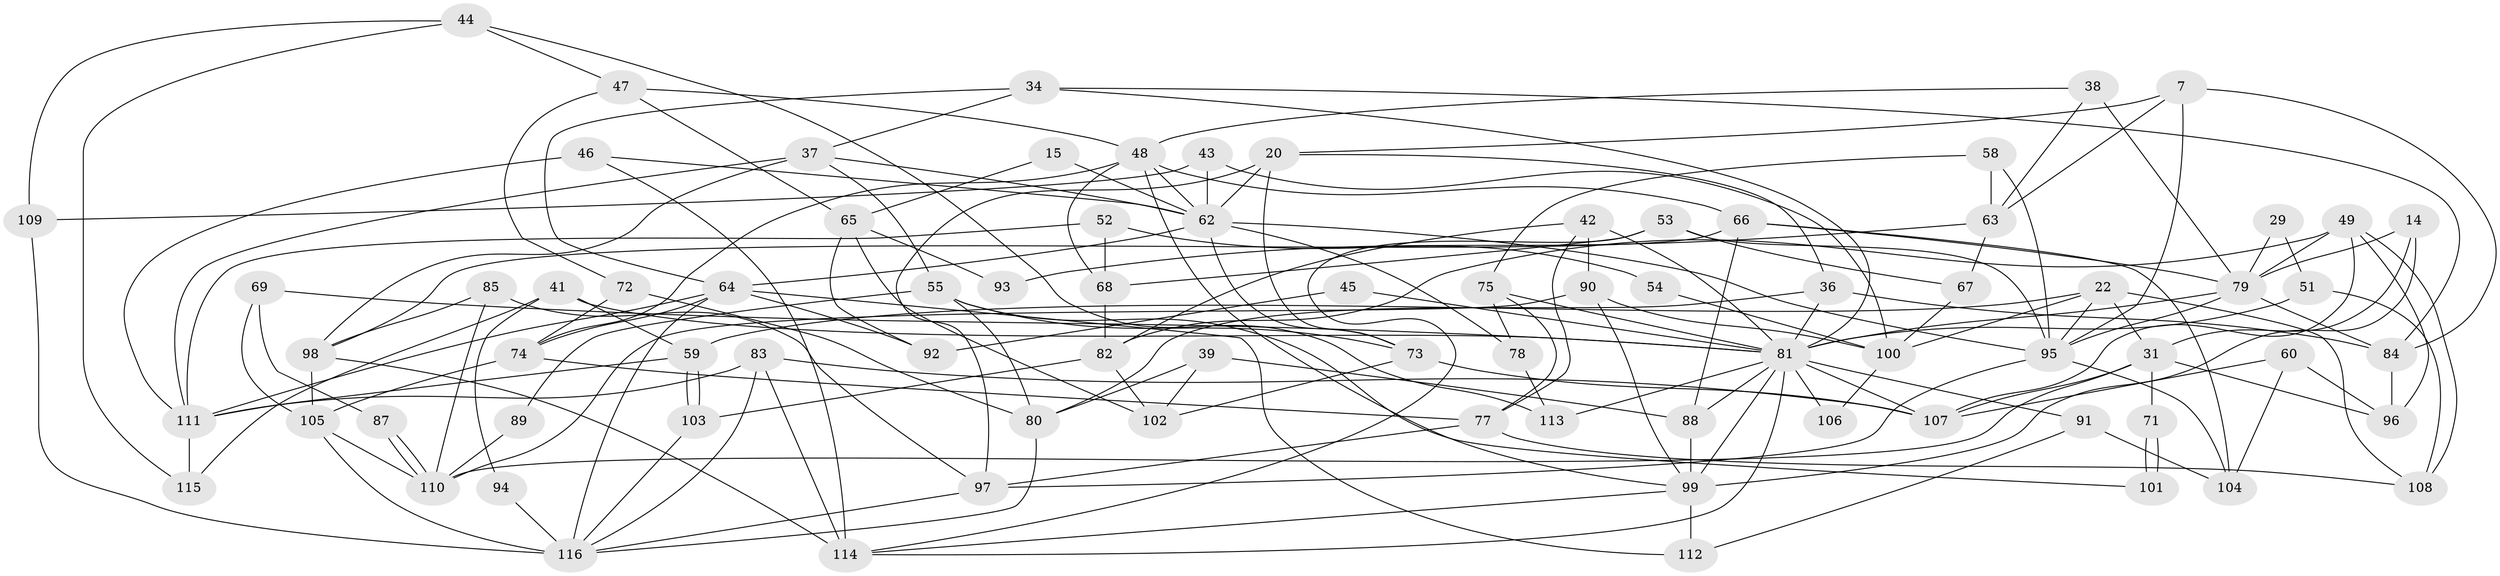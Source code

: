 // original degree distribution, {2: 0.12931034482758622, 5: 0.1724137931034483, 3: 0.27586206896551724, 4: 0.28448275862068967, 8: 0.02586206896551724, 6: 0.07758620689655173, 7: 0.034482758620689655}
// Generated by graph-tools (version 1.1) at 2025/54/03/04/25 21:54:41]
// undirected, 81 vertices, 178 edges
graph export_dot {
graph [start="1"]
  node [color=gray90,style=filled];
  7;
  14;
  15;
  20;
  22 [super="+10"];
  29;
  31 [super="+16"];
  34;
  36;
  37 [super="+17"];
  38;
  39 [super="+3"];
  41;
  42;
  43;
  44;
  45;
  46;
  47;
  48 [super="+6+33"];
  49;
  51;
  52;
  53;
  54;
  55 [super="+28"];
  58;
  59 [super="+50"];
  60 [super="+30"];
  62 [super="+56+61"];
  63;
  64 [super="+18"];
  65;
  66;
  67;
  68;
  69;
  71;
  72;
  73 [super="+11"];
  74 [super="+5+57"];
  75;
  77;
  78;
  79 [super="+32"];
  80;
  81 [super="+76"];
  82 [super="+25"];
  83 [super="+26"];
  84;
  85;
  87;
  88 [super="+2"];
  89;
  90 [super="+13"];
  91;
  92;
  93;
  94;
  95 [super="+4"];
  96;
  97 [super="+19"];
  98;
  99 [super="+8"];
  100;
  101;
  102;
  103;
  104;
  105;
  106;
  107;
  108;
  109;
  110;
  111 [super="+86"];
  112;
  113;
  114 [super="+24"];
  115;
  116 [super="+70+27"];
  7 -- 84;
  7 -- 63;
  7 -- 20;
  7 -- 95;
  14 -- 99 [weight=2];
  14 -- 31;
  14 -- 79;
  15 -- 65;
  15 -- 62;
  20 -- 73;
  20 -- 36;
  20 -- 97;
  20 -- 62;
  22 -- 31;
  22 -- 100;
  22 -- 59 [weight=2];
  22 -- 108;
  22 -- 95;
  29 -- 51;
  29 -- 79;
  31 -- 110 [weight=2];
  31 -- 71;
  31 -- 96;
  31 -- 107;
  34 -- 84;
  34 -- 64 [weight=2];
  34 -- 37;
  34 -- 81;
  36 -- 84;
  36 -- 80;
  36 -- 81;
  37 -- 98 [weight=2];
  37 -- 62 [weight=2];
  37 -- 111 [weight=2];
  37 -- 55;
  38 -- 79;
  38 -- 63;
  38 -- 48;
  39 -- 80;
  39 -- 88 [weight=2];
  39 -- 102;
  41 -- 94;
  41 -- 115;
  41 -- 59;
  41 -- 81;
  42 -- 82;
  42 -- 77;
  42 -- 90 [weight=2];
  42 -- 81;
  43 -- 100;
  43 -- 109;
  43 -- 62;
  44 -- 47;
  44 -- 115;
  44 -- 109;
  44 -- 113;
  45 -- 92;
  45 -- 81;
  46 -- 114 [weight=2];
  46 -- 62;
  46 -- 111;
  47 -- 72;
  47 -- 65;
  47 -- 48;
  48 -- 66;
  48 -- 99 [weight=2];
  48 -- 68;
  48 -- 74 [weight=2];
  48 -- 62;
  49 -- 107;
  49 -- 96;
  49 -- 108;
  49 -- 82;
  49 -- 79;
  51 -- 108;
  51 -- 81;
  52 -- 68;
  52 -- 54;
  52 -- 111;
  53 -- 67;
  53 -- 68;
  53 -- 95;
  53 -- 114;
  54 -- 100;
  55 -- 73;
  55 -- 89;
  55 -- 80;
  55 -- 101;
  58 -- 75;
  58 -- 95;
  58 -- 63;
  59 -- 103;
  59 -- 103;
  59 -- 111;
  60 -- 104;
  60 -- 96;
  60 -- 107;
  62 -- 64;
  62 -- 78;
  62 -- 95;
  62 -- 73;
  63 -- 67;
  63 -- 93;
  64 -- 92 [weight=2];
  64 -- 74 [weight=2];
  64 -- 112;
  64 -- 116;
  64 -- 111;
  65 -- 92;
  65 -- 93;
  65 -- 102;
  66 -- 98;
  66 -- 104;
  66 -- 88;
  66 -- 79;
  67 -- 100;
  68 -- 82;
  69 -- 81;
  69 -- 105;
  69 -- 87;
  71 -- 101;
  71 -- 101;
  72 -- 80;
  72 -- 74;
  73 -- 102;
  73 -- 107;
  74 -- 105;
  74 -- 77;
  75 -- 77;
  75 -- 78;
  75 -- 81;
  77 -- 108;
  77 -- 97;
  78 -- 113;
  79 -- 95;
  79 -- 84;
  79 -- 81;
  80 -- 116;
  81 -- 99 [weight=2];
  81 -- 88;
  81 -- 91;
  81 -- 106;
  81 -- 107;
  81 -- 113;
  81 -- 114;
  82 -- 103;
  82 -- 102;
  83 -- 107 [weight=2];
  83 -- 114;
  83 -- 111;
  83 -- 116;
  84 -- 96;
  85 -- 98;
  85 -- 110;
  85 -- 97;
  87 -- 110;
  87 -- 110;
  88 -- 99 [weight=2];
  89 -- 110;
  90 -- 110;
  90 -- 100;
  90 -- 99;
  91 -- 104;
  91 -- 112;
  94 -- 116;
  95 -- 104;
  95 -- 97;
  97 -- 116;
  98 -- 114 [weight=2];
  98 -- 105;
  99 -- 112;
  99 -- 114;
  100 -- 106;
  103 -- 116;
  105 -- 110;
  105 -- 116;
  109 -- 116;
  111 -- 115;
}
